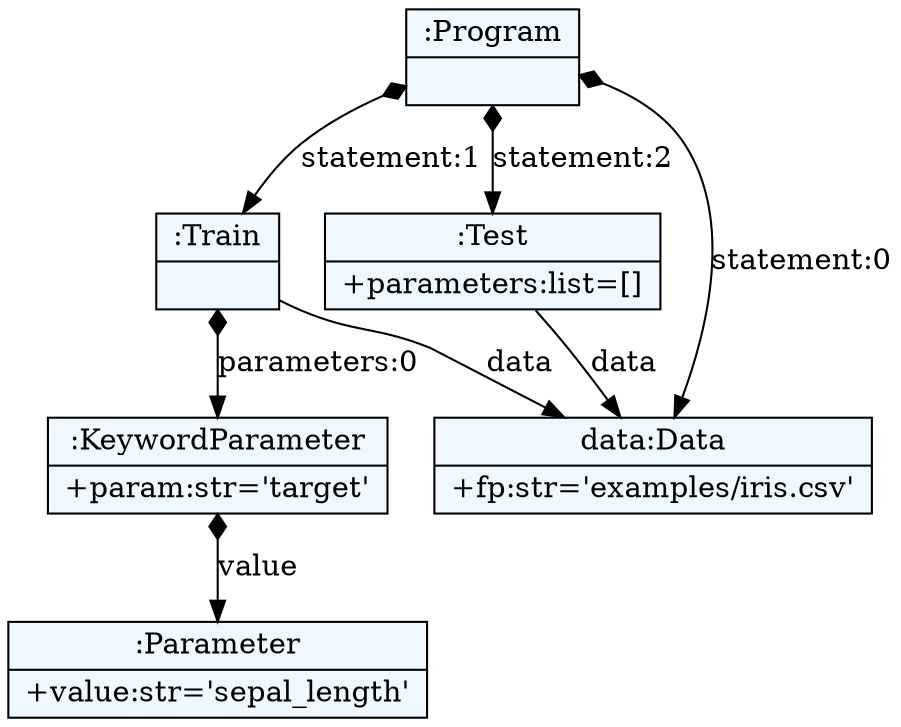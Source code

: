 
    digraph textX {
    fontname = "Bitstream Vera Sans"
    fontsize = 8
    node[
        shape=record,
        style=filled,
        fillcolor=aliceblue
    ]
    nodesep = 0.3
    edge[dir=black,arrowtail=empty]


4659263312 -> 4659283472 [label="statement:0" arrowtail=diamond dir=both]
4659283472[label="{data:Data|+fp:str='examples/iris.csv'\l}"]
4659263312 -> 4659282320 [label="statement:1" arrowtail=diamond dir=both]
4659282320 -> 4659283472 [label="data" ]
4659282320 -> 4659285264 [label="parameters:0" arrowtail=diamond dir=both]
4659285264 -> 4659282896 [label="value" arrowtail=diamond dir=both]
4659282896[label="{:Parameter|+value:str='sepal_length'\l}"]
4659285264[label="{:KeywordParameter|+param:str='target'\l}"]
4659282320[label="{:Train|}"]
4659263312 -> 4659282000 [label="statement:2" arrowtail=diamond dir=both]
4659282000 -> 4659283472 [label="data" ]
4659282000[label="{:Test|+parameters:list=[]\l}"]
4659263312[label="{:Program|}"]

}
